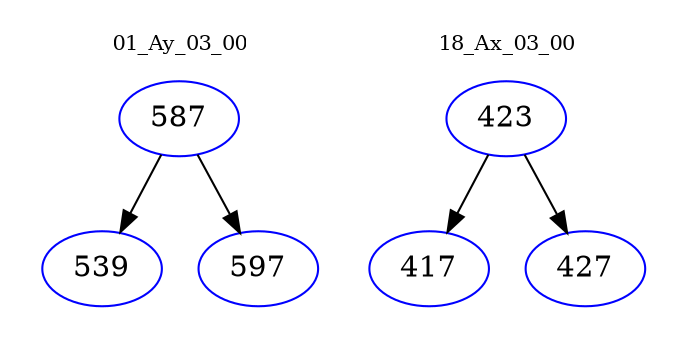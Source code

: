 digraph{
subgraph cluster_0 {
color = white
label = "01_Ay_03_00";
fontsize=10;
T0_587 [label="587", color="blue"]
T0_587 -> T0_539 [color="black"]
T0_539 [label="539", color="blue"]
T0_587 -> T0_597 [color="black"]
T0_597 [label="597", color="blue"]
}
subgraph cluster_1 {
color = white
label = "18_Ax_03_00";
fontsize=10;
T1_423 [label="423", color="blue"]
T1_423 -> T1_417 [color="black"]
T1_417 [label="417", color="blue"]
T1_423 -> T1_427 [color="black"]
T1_427 [label="427", color="blue"]
}
}
